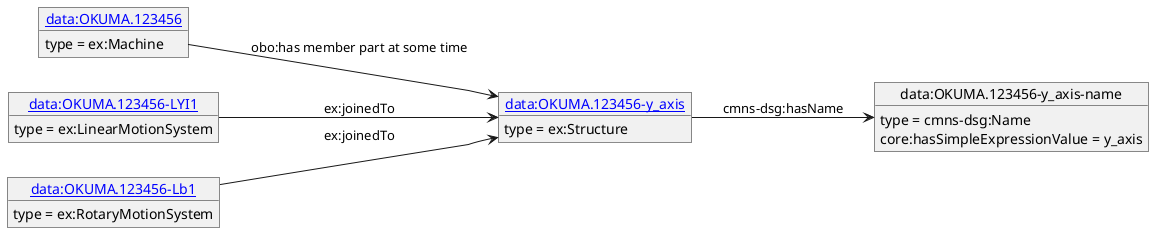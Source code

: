 @startuml
skinparam linetype polyline
left to right direction
object "[[./OKUMA.123456-y_axis.html data:OKUMA.123456-y_axis]]" as o1 {
 type = ex:Structure
 }
object "data:OKUMA.123456-y_axis-name" as o2 {
 type = cmns-dsg:Name
 }
object "[[./OKUMA.123456.html data:OKUMA.123456]]" as o3 {
 type = ex:Machine
 }
object "[[./OKUMA.123456-LYI1.html data:OKUMA.123456-LYI1]]" as o4 {
 type = ex:LinearMotionSystem
 }
object "[[./OKUMA.123456-Lb1.html data:OKUMA.123456-Lb1]]" as o5 {
 type = ex:RotaryMotionSystem
 }
o1 --> o2 : cmns-dsg:hasName
o2 : core:hasSimpleExpressionValue = y_axis
o3 --> o1 : obo:has member part at some time
o4 --> o1 : ex:joinedTo
o5 --> o1 : ex:joinedTo
@enduml
